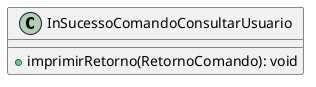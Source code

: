 @startuml

class InSucessoComandoConsultarUsuario  {

    + imprimirRetorno(RetornoComando): void
}

@enduml